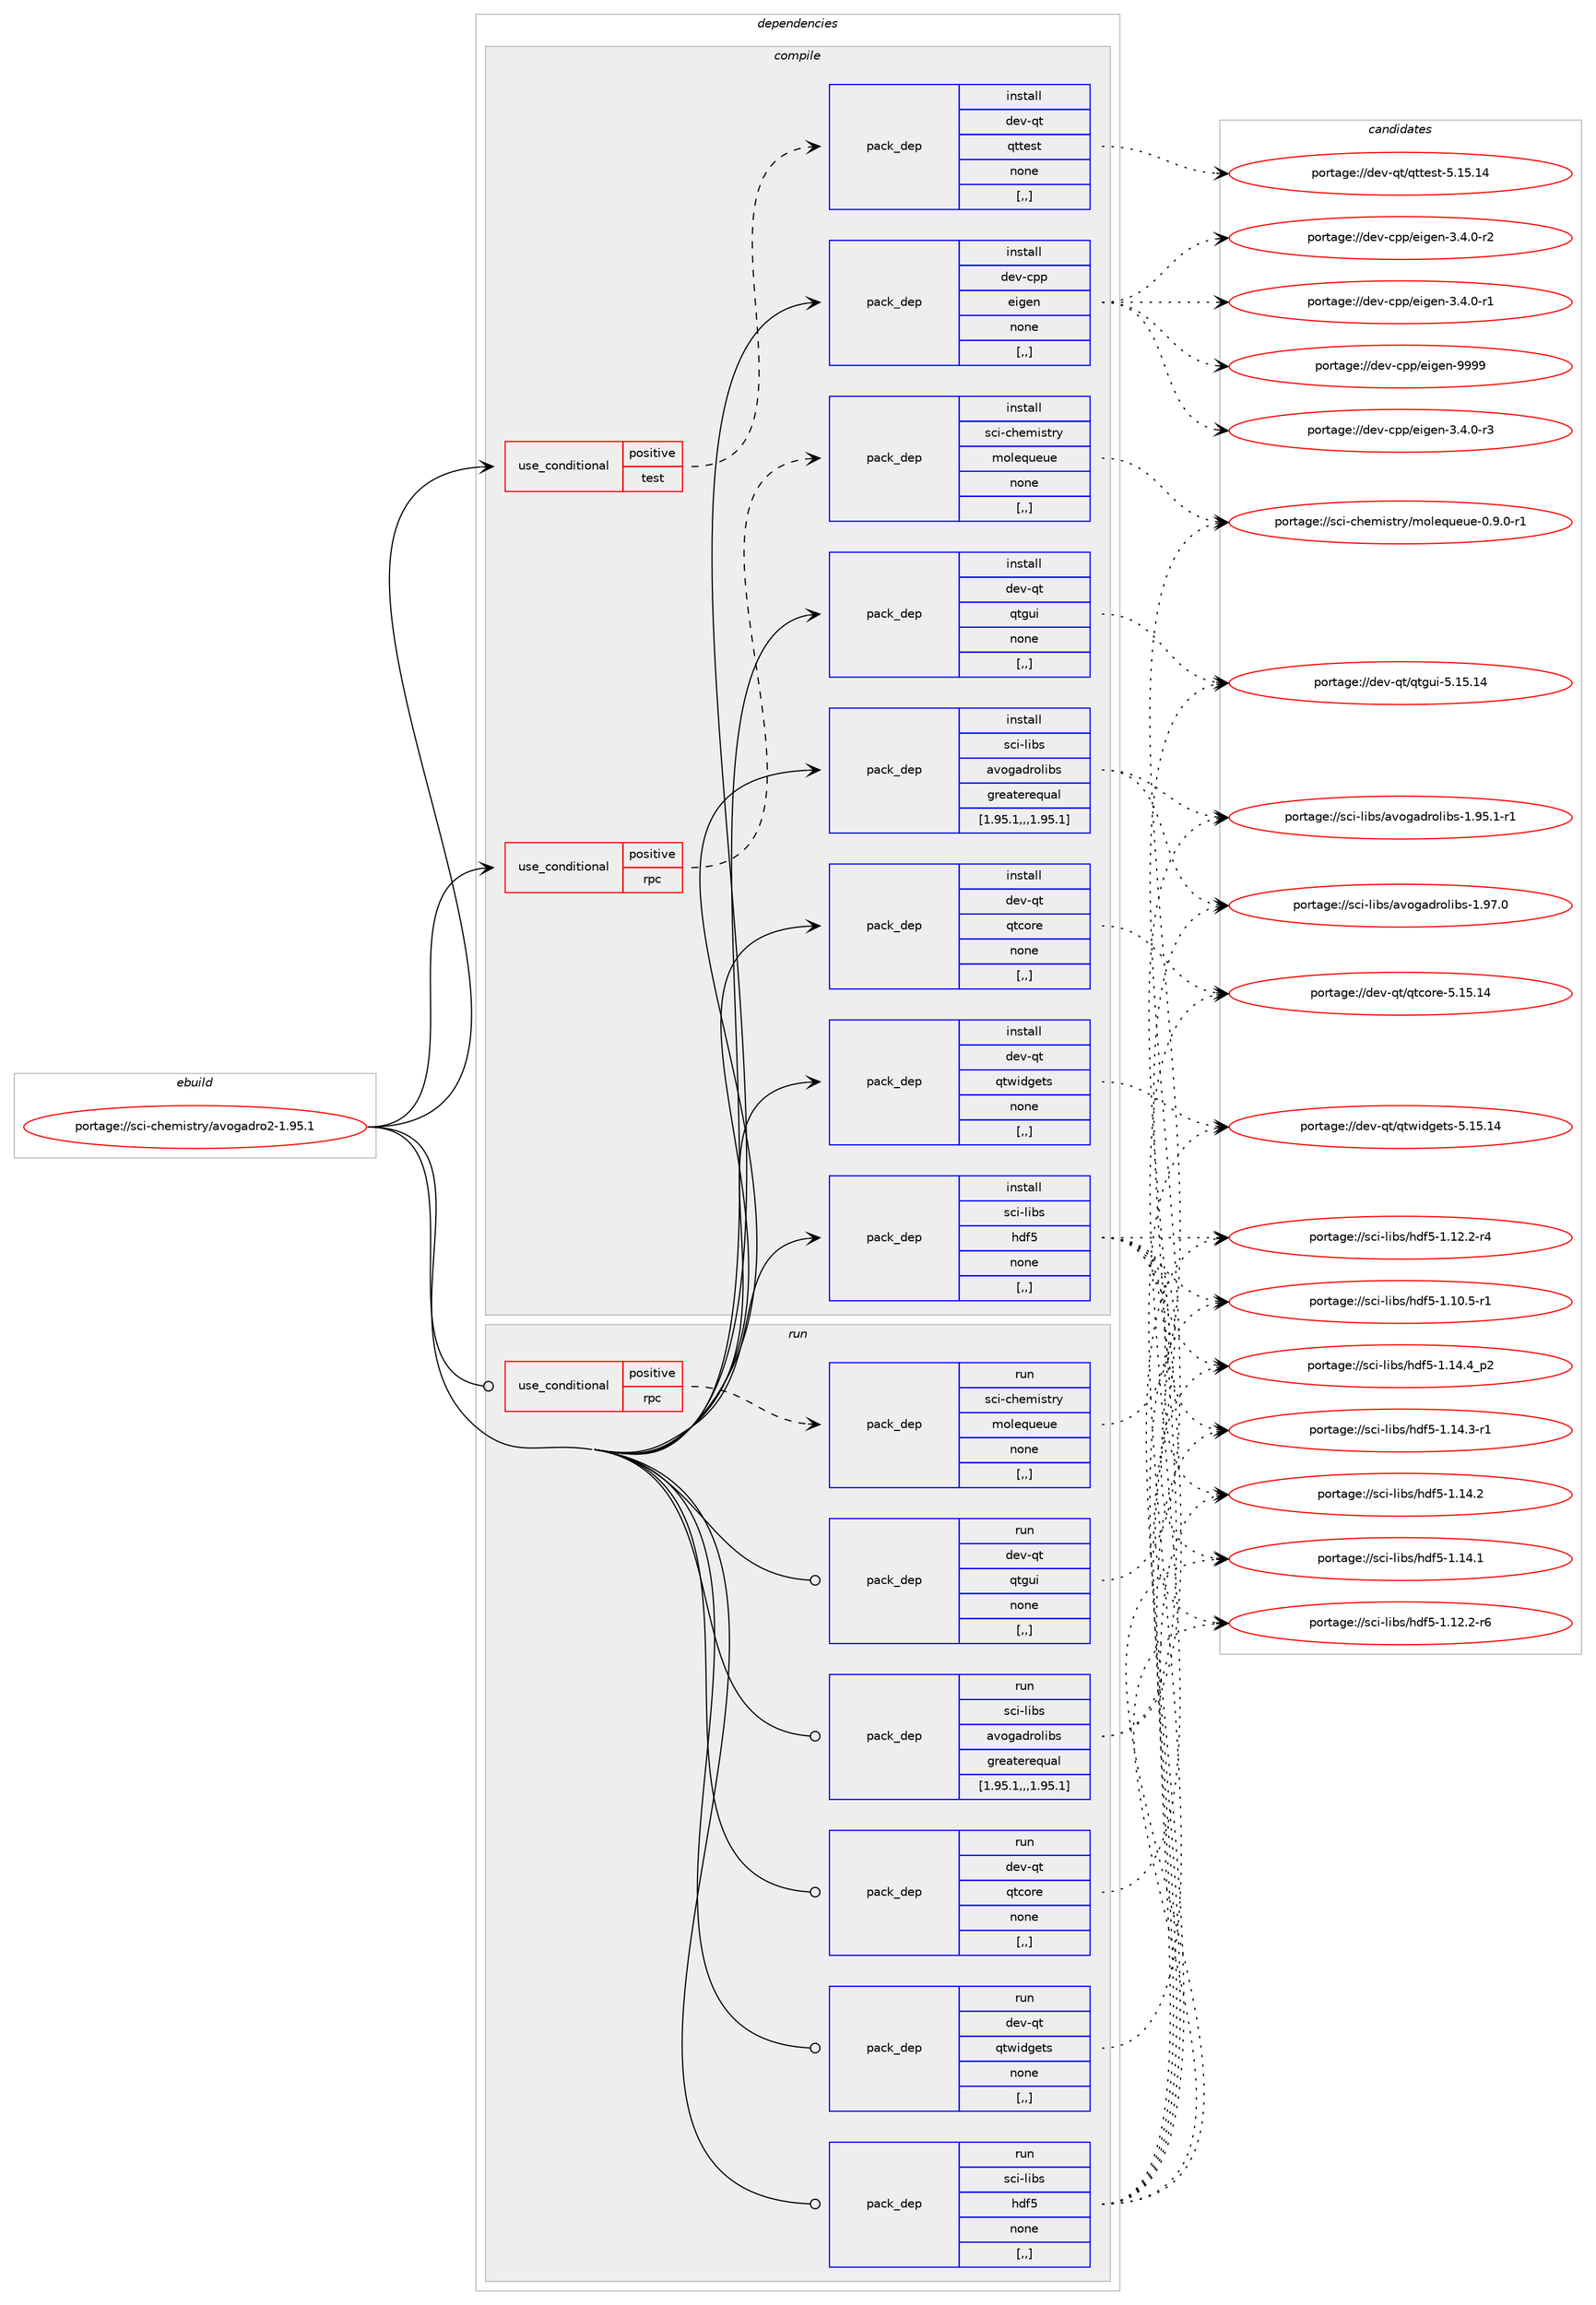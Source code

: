 digraph prolog {

# *************
# Graph options
# *************

newrank=true;
concentrate=true;
compound=true;
graph [rankdir=LR,fontname=Helvetica,fontsize=10,ranksep=1.5];#, ranksep=2.5, nodesep=0.2];
edge  [arrowhead=vee];
node  [fontname=Helvetica,fontsize=10];

# **********
# The ebuild
# **********

subgraph cluster_leftcol {
color=gray;
label=<<i>ebuild</i>>;
id [label="portage://sci-chemistry/avogadro2-1.95.1", color=red, width=4, href="../sci-chemistry/avogadro2-1.95.1.svg"];
}

# ****************
# The dependencies
# ****************

subgraph cluster_midcol {
color=gray;
label=<<i>dependencies</i>>;
subgraph cluster_compile {
fillcolor="#eeeeee";
style=filled;
label=<<i>compile</i>>;
subgraph cond104043 {
dependency393032 [label=<<TABLE BORDER="0" CELLBORDER="1" CELLSPACING="0" CELLPADDING="4"><TR><TD ROWSPAN="3" CELLPADDING="10">use_conditional</TD></TR><TR><TD>positive</TD></TR><TR><TD>rpc</TD></TR></TABLE>>, shape=none, color=red];
subgraph pack286188 {
dependency393033 [label=<<TABLE BORDER="0" CELLBORDER="1" CELLSPACING="0" CELLPADDING="4" WIDTH="220"><TR><TD ROWSPAN="6" CELLPADDING="30">pack_dep</TD></TR><TR><TD WIDTH="110">install</TD></TR><TR><TD>sci-chemistry</TD></TR><TR><TD>molequeue</TD></TR><TR><TD>none</TD></TR><TR><TD>[,,]</TD></TR></TABLE>>, shape=none, color=blue];
}
dependency393032:e -> dependency393033:w [weight=20,style="dashed",arrowhead="vee"];
}
id:e -> dependency393032:w [weight=20,style="solid",arrowhead="vee"];
subgraph cond104044 {
dependency393034 [label=<<TABLE BORDER="0" CELLBORDER="1" CELLSPACING="0" CELLPADDING="4"><TR><TD ROWSPAN="3" CELLPADDING="10">use_conditional</TD></TR><TR><TD>positive</TD></TR><TR><TD>test</TD></TR></TABLE>>, shape=none, color=red];
subgraph pack286189 {
dependency393035 [label=<<TABLE BORDER="0" CELLBORDER="1" CELLSPACING="0" CELLPADDING="4" WIDTH="220"><TR><TD ROWSPAN="6" CELLPADDING="30">pack_dep</TD></TR><TR><TD WIDTH="110">install</TD></TR><TR><TD>dev-qt</TD></TR><TR><TD>qttest</TD></TR><TR><TD>none</TD></TR><TR><TD>[,,]</TD></TR></TABLE>>, shape=none, color=blue];
}
dependency393034:e -> dependency393035:w [weight=20,style="dashed",arrowhead="vee"];
}
id:e -> dependency393034:w [weight=20,style="solid",arrowhead="vee"];
subgraph pack286190 {
dependency393036 [label=<<TABLE BORDER="0" CELLBORDER="1" CELLSPACING="0" CELLPADDING="4" WIDTH="220"><TR><TD ROWSPAN="6" CELLPADDING="30">pack_dep</TD></TR><TR><TD WIDTH="110">install</TD></TR><TR><TD>dev-cpp</TD></TR><TR><TD>eigen</TD></TR><TR><TD>none</TD></TR><TR><TD>[,,]</TD></TR></TABLE>>, shape=none, color=blue];
}
id:e -> dependency393036:w [weight=20,style="solid",arrowhead="vee"];
subgraph pack286191 {
dependency393037 [label=<<TABLE BORDER="0" CELLBORDER="1" CELLSPACING="0" CELLPADDING="4" WIDTH="220"><TR><TD ROWSPAN="6" CELLPADDING="30">pack_dep</TD></TR><TR><TD WIDTH="110">install</TD></TR><TR><TD>dev-qt</TD></TR><TR><TD>qtcore</TD></TR><TR><TD>none</TD></TR><TR><TD>[,,]</TD></TR></TABLE>>, shape=none, color=blue];
}
id:e -> dependency393037:w [weight=20,style="solid",arrowhead="vee"];
subgraph pack286192 {
dependency393038 [label=<<TABLE BORDER="0" CELLBORDER="1" CELLSPACING="0" CELLPADDING="4" WIDTH="220"><TR><TD ROWSPAN="6" CELLPADDING="30">pack_dep</TD></TR><TR><TD WIDTH="110">install</TD></TR><TR><TD>dev-qt</TD></TR><TR><TD>qtgui</TD></TR><TR><TD>none</TD></TR><TR><TD>[,,]</TD></TR></TABLE>>, shape=none, color=blue];
}
id:e -> dependency393038:w [weight=20,style="solid",arrowhead="vee"];
subgraph pack286193 {
dependency393039 [label=<<TABLE BORDER="0" CELLBORDER="1" CELLSPACING="0" CELLPADDING="4" WIDTH="220"><TR><TD ROWSPAN="6" CELLPADDING="30">pack_dep</TD></TR><TR><TD WIDTH="110">install</TD></TR><TR><TD>dev-qt</TD></TR><TR><TD>qtwidgets</TD></TR><TR><TD>none</TD></TR><TR><TD>[,,]</TD></TR></TABLE>>, shape=none, color=blue];
}
id:e -> dependency393039:w [weight=20,style="solid",arrowhead="vee"];
subgraph pack286194 {
dependency393040 [label=<<TABLE BORDER="0" CELLBORDER="1" CELLSPACING="0" CELLPADDING="4" WIDTH="220"><TR><TD ROWSPAN="6" CELLPADDING="30">pack_dep</TD></TR><TR><TD WIDTH="110">install</TD></TR><TR><TD>sci-libs</TD></TR><TR><TD>avogadrolibs</TD></TR><TR><TD>greaterequal</TD></TR><TR><TD>[1.95.1,,,1.95.1]</TD></TR></TABLE>>, shape=none, color=blue];
}
id:e -> dependency393040:w [weight=20,style="solid",arrowhead="vee"];
subgraph pack286195 {
dependency393041 [label=<<TABLE BORDER="0" CELLBORDER="1" CELLSPACING="0" CELLPADDING="4" WIDTH="220"><TR><TD ROWSPAN="6" CELLPADDING="30">pack_dep</TD></TR><TR><TD WIDTH="110">install</TD></TR><TR><TD>sci-libs</TD></TR><TR><TD>hdf5</TD></TR><TR><TD>none</TD></TR><TR><TD>[,,]</TD></TR></TABLE>>, shape=none, color=blue];
}
id:e -> dependency393041:w [weight=20,style="solid",arrowhead="vee"];
}
subgraph cluster_compileandrun {
fillcolor="#eeeeee";
style=filled;
label=<<i>compile and run</i>>;
}
subgraph cluster_run {
fillcolor="#eeeeee";
style=filled;
label=<<i>run</i>>;
subgraph cond104045 {
dependency393042 [label=<<TABLE BORDER="0" CELLBORDER="1" CELLSPACING="0" CELLPADDING="4"><TR><TD ROWSPAN="3" CELLPADDING="10">use_conditional</TD></TR><TR><TD>positive</TD></TR><TR><TD>rpc</TD></TR></TABLE>>, shape=none, color=red];
subgraph pack286196 {
dependency393043 [label=<<TABLE BORDER="0" CELLBORDER="1" CELLSPACING="0" CELLPADDING="4" WIDTH="220"><TR><TD ROWSPAN="6" CELLPADDING="30">pack_dep</TD></TR><TR><TD WIDTH="110">run</TD></TR><TR><TD>sci-chemistry</TD></TR><TR><TD>molequeue</TD></TR><TR><TD>none</TD></TR><TR><TD>[,,]</TD></TR></TABLE>>, shape=none, color=blue];
}
dependency393042:e -> dependency393043:w [weight=20,style="dashed",arrowhead="vee"];
}
id:e -> dependency393042:w [weight=20,style="solid",arrowhead="odot"];
subgraph pack286197 {
dependency393044 [label=<<TABLE BORDER="0" CELLBORDER="1" CELLSPACING="0" CELLPADDING="4" WIDTH="220"><TR><TD ROWSPAN="6" CELLPADDING="30">pack_dep</TD></TR><TR><TD WIDTH="110">run</TD></TR><TR><TD>dev-qt</TD></TR><TR><TD>qtcore</TD></TR><TR><TD>none</TD></TR><TR><TD>[,,]</TD></TR></TABLE>>, shape=none, color=blue];
}
id:e -> dependency393044:w [weight=20,style="solid",arrowhead="odot"];
subgraph pack286198 {
dependency393045 [label=<<TABLE BORDER="0" CELLBORDER="1" CELLSPACING="0" CELLPADDING="4" WIDTH="220"><TR><TD ROWSPAN="6" CELLPADDING="30">pack_dep</TD></TR><TR><TD WIDTH="110">run</TD></TR><TR><TD>dev-qt</TD></TR><TR><TD>qtgui</TD></TR><TR><TD>none</TD></TR><TR><TD>[,,]</TD></TR></TABLE>>, shape=none, color=blue];
}
id:e -> dependency393045:w [weight=20,style="solid",arrowhead="odot"];
subgraph pack286199 {
dependency393046 [label=<<TABLE BORDER="0" CELLBORDER="1" CELLSPACING="0" CELLPADDING="4" WIDTH="220"><TR><TD ROWSPAN="6" CELLPADDING="30">pack_dep</TD></TR><TR><TD WIDTH="110">run</TD></TR><TR><TD>dev-qt</TD></TR><TR><TD>qtwidgets</TD></TR><TR><TD>none</TD></TR><TR><TD>[,,]</TD></TR></TABLE>>, shape=none, color=blue];
}
id:e -> dependency393046:w [weight=20,style="solid",arrowhead="odot"];
subgraph pack286200 {
dependency393047 [label=<<TABLE BORDER="0" CELLBORDER="1" CELLSPACING="0" CELLPADDING="4" WIDTH="220"><TR><TD ROWSPAN="6" CELLPADDING="30">pack_dep</TD></TR><TR><TD WIDTH="110">run</TD></TR><TR><TD>sci-libs</TD></TR><TR><TD>avogadrolibs</TD></TR><TR><TD>greaterequal</TD></TR><TR><TD>[1.95.1,,,1.95.1]</TD></TR></TABLE>>, shape=none, color=blue];
}
id:e -> dependency393047:w [weight=20,style="solid",arrowhead="odot"];
subgraph pack286201 {
dependency393048 [label=<<TABLE BORDER="0" CELLBORDER="1" CELLSPACING="0" CELLPADDING="4" WIDTH="220"><TR><TD ROWSPAN="6" CELLPADDING="30">pack_dep</TD></TR><TR><TD WIDTH="110">run</TD></TR><TR><TD>sci-libs</TD></TR><TR><TD>hdf5</TD></TR><TR><TD>none</TD></TR><TR><TD>[,,]</TD></TR></TABLE>>, shape=none, color=blue];
}
id:e -> dependency393048:w [weight=20,style="solid",arrowhead="odot"];
}
}

# **************
# The candidates
# **************

subgraph cluster_choices {
rank=same;
color=gray;
label=<<i>candidates</i>>;

subgraph choice286188 {
color=black;
nodesep=1;
choice115991054599104101109105115116114121471091111081011131171011171014548465746484511449 [label="portage://sci-chemistry/molequeue-0.9.0-r1", color=red, width=4,href="../sci-chemistry/molequeue-0.9.0-r1.svg"];
dependency393033:e -> choice115991054599104101109105115116114121471091111081011131171011171014548465746484511449:w [style=dotted,weight="100"];
}
subgraph choice286189 {
color=black;
nodesep=1;
choice10010111845113116471131161161011151164553464953464952 [label="portage://dev-qt/qttest-5.15.14", color=red, width=4,href="../dev-qt/qttest-5.15.14.svg"];
dependency393035:e -> choice10010111845113116471131161161011151164553464953464952:w [style=dotted,weight="100"];
}
subgraph choice286190 {
color=black;
nodesep=1;
choice1001011184599112112471011051031011104557575757 [label="portage://dev-cpp/eigen-9999", color=red, width=4,href="../dev-cpp/eigen-9999.svg"];
choice1001011184599112112471011051031011104551465246484511451 [label="portage://dev-cpp/eigen-3.4.0-r3", color=red, width=4,href="../dev-cpp/eigen-3.4.0-r3.svg"];
choice1001011184599112112471011051031011104551465246484511450 [label="portage://dev-cpp/eigen-3.4.0-r2", color=red, width=4,href="../dev-cpp/eigen-3.4.0-r2.svg"];
choice1001011184599112112471011051031011104551465246484511449 [label="portage://dev-cpp/eigen-3.4.0-r1", color=red, width=4,href="../dev-cpp/eigen-3.4.0-r1.svg"];
dependency393036:e -> choice1001011184599112112471011051031011104557575757:w [style=dotted,weight="100"];
dependency393036:e -> choice1001011184599112112471011051031011104551465246484511451:w [style=dotted,weight="100"];
dependency393036:e -> choice1001011184599112112471011051031011104551465246484511450:w [style=dotted,weight="100"];
dependency393036:e -> choice1001011184599112112471011051031011104551465246484511449:w [style=dotted,weight="100"];
}
subgraph choice286191 {
color=black;
nodesep=1;
choice1001011184511311647113116991111141014553464953464952 [label="portage://dev-qt/qtcore-5.15.14", color=red, width=4,href="../dev-qt/qtcore-5.15.14.svg"];
dependency393037:e -> choice1001011184511311647113116991111141014553464953464952:w [style=dotted,weight="100"];
}
subgraph choice286192 {
color=black;
nodesep=1;
choice10010111845113116471131161031171054553464953464952 [label="portage://dev-qt/qtgui-5.15.14", color=red, width=4,href="../dev-qt/qtgui-5.15.14.svg"];
dependency393038:e -> choice10010111845113116471131161031171054553464953464952:w [style=dotted,weight="100"];
}
subgraph choice286193 {
color=black;
nodesep=1;
choice10010111845113116471131161191051001031011161154553464953464952 [label="portage://dev-qt/qtwidgets-5.15.14", color=red, width=4,href="../dev-qt/qtwidgets-5.15.14.svg"];
dependency393039:e -> choice10010111845113116471131161191051001031011161154553464953464952:w [style=dotted,weight="100"];
}
subgraph choice286194 {
color=black;
nodesep=1;
choice1159910545108105981154797118111103971001141111081059811545494657554648 [label="portage://sci-libs/avogadrolibs-1.97.0", color=red, width=4,href="../sci-libs/avogadrolibs-1.97.0.svg"];
choice11599105451081059811547971181111039710011411110810598115454946575346494511449 [label="portage://sci-libs/avogadrolibs-1.95.1-r1", color=red, width=4,href="../sci-libs/avogadrolibs-1.95.1-r1.svg"];
dependency393040:e -> choice1159910545108105981154797118111103971001141111081059811545494657554648:w [style=dotted,weight="100"];
dependency393040:e -> choice11599105451081059811547971181111039710011411110810598115454946575346494511449:w [style=dotted,weight="100"];
}
subgraph choice286195 {
color=black;
nodesep=1;
choice1159910545108105981154710410010253454946495246529511250 [label="portage://sci-libs/hdf5-1.14.4_p2", color=red, width=4,href="../sci-libs/hdf5-1.14.4_p2.svg"];
choice1159910545108105981154710410010253454946495246514511449 [label="portage://sci-libs/hdf5-1.14.3-r1", color=red, width=4,href="../sci-libs/hdf5-1.14.3-r1.svg"];
choice115991054510810598115471041001025345494649524650 [label="portage://sci-libs/hdf5-1.14.2", color=red, width=4,href="../sci-libs/hdf5-1.14.2.svg"];
choice115991054510810598115471041001025345494649524649 [label="portage://sci-libs/hdf5-1.14.1", color=red, width=4,href="../sci-libs/hdf5-1.14.1.svg"];
choice1159910545108105981154710410010253454946495046504511454 [label="portage://sci-libs/hdf5-1.12.2-r6", color=red, width=4,href="../sci-libs/hdf5-1.12.2-r6.svg"];
choice1159910545108105981154710410010253454946495046504511452 [label="portage://sci-libs/hdf5-1.12.2-r4", color=red, width=4,href="../sci-libs/hdf5-1.12.2-r4.svg"];
choice1159910545108105981154710410010253454946494846534511449 [label="portage://sci-libs/hdf5-1.10.5-r1", color=red, width=4,href="../sci-libs/hdf5-1.10.5-r1.svg"];
dependency393041:e -> choice1159910545108105981154710410010253454946495246529511250:w [style=dotted,weight="100"];
dependency393041:e -> choice1159910545108105981154710410010253454946495246514511449:w [style=dotted,weight="100"];
dependency393041:e -> choice115991054510810598115471041001025345494649524650:w [style=dotted,weight="100"];
dependency393041:e -> choice115991054510810598115471041001025345494649524649:w [style=dotted,weight="100"];
dependency393041:e -> choice1159910545108105981154710410010253454946495046504511454:w [style=dotted,weight="100"];
dependency393041:e -> choice1159910545108105981154710410010253454946495046504511452:w [style=dotted,weight="100"];
dependency393041:e -> choice1159910545108105981154710410010253454946494846534511449:w [style=dotted,weight="100"];
}
subgraph choice286196 {
color=black;
nodesep=1;
choice115991054599104101109105115116114121471091111081011131171011171014548465746484511449 [label="portage://sci-chemistry/molequeue-0.9.0-r1", color=red, width=4,href="../sci-chemistry/molequeue-0.9.0-r1.svg"];
dependency393043:e -> choice115991054599104101109105115116114121471091111081011131171011171014548465746484511449:w [style=dotted,weight="100"];
}
subgraph choice286197 {
color=black;
nodesep=1;
choice1001011184511311647113116991111141014553464953464952 [label="portage://dev-qt/qtcore-5.15.14", color=red, width=4,href="../dev-qt/qtcore-5.15.14.svg"];
dependency393044:e -> choice1001011184511311647113116991111141014553464953464952:w [style=dotted,weight="100"];
}
subgraph choice286198 {
color=black;
nodesep=1;
choice10010111845113116471131161031171054553464953464952 [label="portage://dev-qt/qtgui-5.15.14", color=red, width=4,href="../dev-qt/qtgui-5.15.14.svg"];
dependency393045:e -> choice10010111845113116471131161031171054553464953464952:w [style=dotted,weight="100"];
}
subgraph choice286199 {
color=black;
nodesep=1;
choice10010111845113116471131161191051001031011161154553464953464952 [label="portage://dev-qt/qtwidgets-5.15.14", color=red, width=4,href="../dev-qt/qtwidgets-5.15.14.svg"];
dependency393046:e -> choice10010111845113116471131161191051001031011161154553464953464952:w [style=dotted,weight="100"];
}
subgraph choice286200 {
color=black;
nodesep=1;
choice1159910545108105981154797118111103971001141111081059811545494657554648 [label="portage://sci-libs/avogadrolibs-1.97.0", color=red, width=4,href="../sci-libs/avogadrolibs-1.97.0.svg"];
choice11599105451081059811547971181111039710011411110810598115454946575346494511449 [label="portage://sci-libs/avogadrolibs-1.95.1-r1", color=red, width=4,href="../sci-libs/avogadrolibs-1.95.1-r1.svg"];
dependency393047:e -> choice1159910545108105981154797118111103971001141111081059811545494657554648:w [style=dotted,weight="100"];
dependency393047:e -> choice11599105451081059811547971181111039710011411110810598115454946575346494511449:w [style=dotted,weight="100"];
}
subgraph choice286201 {
color=black;
nodesep=1;
choice1159910545108105981154710410010253454946495246529511250 [label="portage://sci-libs/hdf5-1.14.4_p2", color=red, width=4,href="../sci-libs/hdf5-1.14.4_p2.svg"];
choice1159910545108105981154710410010253454946495246514511449 [label="portage://sci-libs/hdf5-1.14.3-r1", color=red, width=4,href="../sci-libs/hdf5-1.14.3-r1.svg"];
choice115991054510810598115471041001025345494649524650 [label="portage://sci-libs/hdf5-1.14.2", color=red, width=4,href="../sci-libs/hdf5-1.14.2.svg"];
choice115991054510810598115471041001025345494649524649 [label="portage://sci-libs/hdf5-1.14.1", color=red, width=4,href="../sci-libs/hdf5-1.14.1.svg"];
choice1159910545108105981154710410010253454946495046504511454 [label="portage://sci-libs/hdf5-1.12.2-r6", color=red, width=4,href="../sci-libs/hdf5-1.12.2-r6.svg"];
choice1159910545108105981154710410010253454946495046504511452 [label="portage://sci-libs/hdf5-1.12.2-r4", color=red, width=4,href="../sci-libs/hdf5-1.12.2-r4.svg"];
choice1159910545108105981154710410010253454946494846534511449 [label="portage://sci-libs/hdf5-1.10.5-r1", color=red, width=4,href="../sci-libs/hdf5-1.10.5-r1.svg"];
dependency393048:e -> choice1159910545108105981154710410010253454946495246529511250:w [style=dotted,weight="100"];
dependency393048:e -> choice1159910545108105981154710410010253454946495246514511449:w [style=dotted,weight="100"];
dependency393048:e -> choice115991054510810598115471041001025345494649524650:w [style=dotted,weight="100"];
dependency393048:e -> choice115991054510810598115471041001025345494649524649:w [style=dotted,weight="100"];
dependency393048:e -> choice1159910545108105981154710410010253454946495046504511454:w [style=dotted,weight="100"];
dependency393048:e -> choice1159910545108105981154710410010253454946495046504511452:w [style=dotted,weight="100"];
dependency393048:e -> choice1159910545108105981154710410010253454946494846534511449:w [style=dotted,weight="100"];
}
}

}
